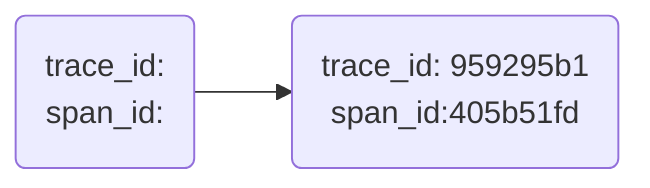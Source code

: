 flowchart LR
    log6(trace_id:
span_id:
    )
    log7(trace_id: 959295b1
span_id:405b51fd)
    log6 --> log7